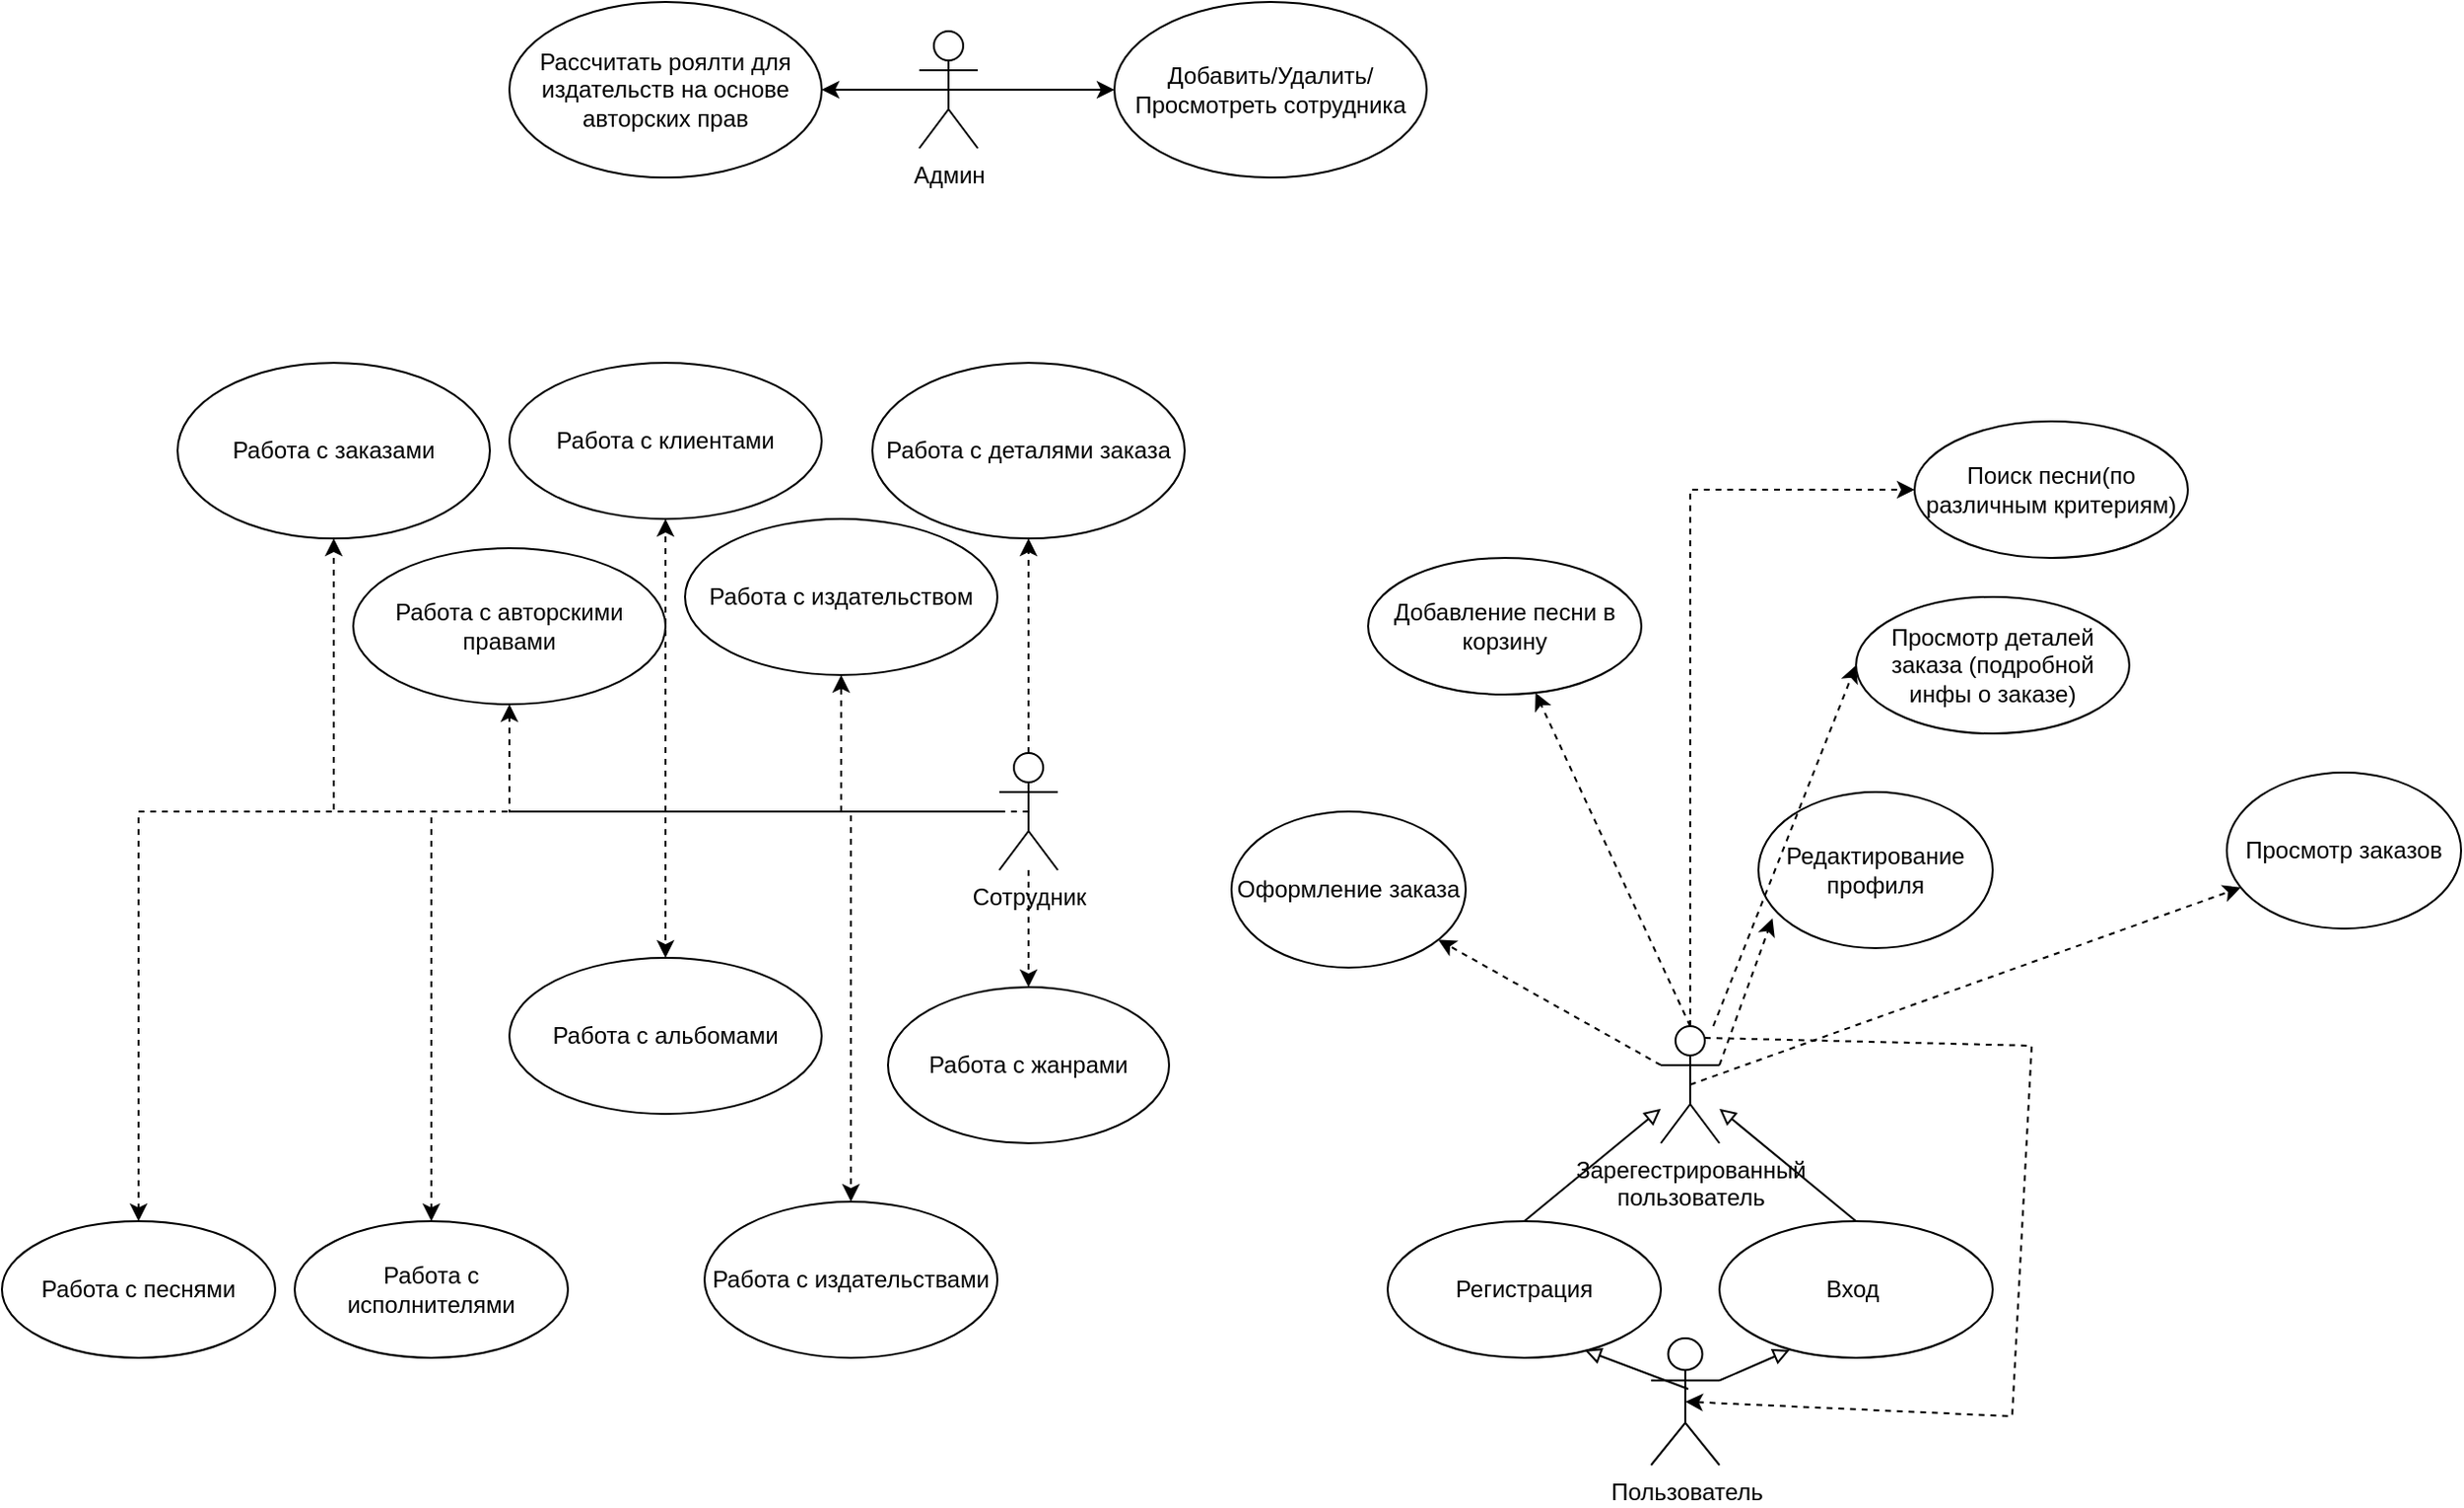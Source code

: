 <mxfile version="21.8.0" type="device">
  <diagram id="X2K3a4CVGlsGaMza_VcX" name="Страница 1">
    <mxGraphModel dx="2022" dy="-511" grid="1" gridSize="10" guides="1" tooltips="1" connect="1" arrows="1" fold="1" page="1" pageScale="1" pageWidth="827" pageHeight="1169" math="0" shadow="0">
      <root>
        <mxCell id="0" />
        <mxCell id="1" parent="0" />
        <mxCell id="ih85UeOb-dqjksHe9gb6-5" value="Работа с альбомами" style="ellipse;whiteSpace=wrap;html=1;" parent="1" vertex="1">
          <mxGeometry x="-480" y="1825" width="160" height="80" as="geometry" />
        </mxCell>
        <mxCell id="ih85UeOb-dqjksHe9gb6-6" value="Работа с издательствами" style="ellipse;whiteSpace=wrap;html=1;" parent="1" vertex="1">
          <mxGeometry x="-380" y="1950" width="150" height="80" as="geometry" />
        </mxCell>
        <mxCell id="ih85UeOb-dqjksHe9gb6-10" style="edgeStyle=orthogonalEdgeStyle;rounded=0;orthogonalLoop=1;jettySize=auto;html=1;dashed=1;" parent="1" source="WlpeD-fBBoIzuLBm2mT7-1" target="ih85UeOb-dqjksHe9gb6-5" edge="1">
          <mxGeometry relative="1" as="geometry" />
        </mxCell>
        <mxCell id="ih85UeOb-dqjksHe9gb6-11" style="edgeStyle=orthogonalEdgeStyle;rounded=0;orthogonalLoop=1;jettySize=auto;html=1;entryX=0.5;entryY=0;entryDx=0;entryDy=0;dashed=1;" parent="1" source="WlpeD-fBBoIzuLBm2mT7-1" target="ih85UeOb-dqjksHe9gb6-6" edge="1">
          <mxGeometry relative="1" as="geometry" />
        </mxCell>
        <mxCell id="ih85UeOb-dqjksHe9gb6-13" value="Работа с жанрами" style="ellipse;whiteSpace=wrap;html=1;" parent="1" vertex="1">
          <mxGeometry x="-286" y="1840" width="144" height="80" as="geometry" />
        </mxCell>
        <mxCell id="ih85UeOb-dqjksHe9gb6-28" value="Пользователь" style="shape=umlActor;verticalLabelPosition=bottom;verticalAlign=top;html=1;" parent="1" vertex="1">
          <mxGeometry x="105" y="2020" width="35" height="65" as="geometry" />
        </mxCell>
        <mxCell id="v11anKy7YZOs2Qq218m6-5" value="" style="endArrow=block;html=1;rounded=0;exitX=0.5;exitY=0;exitDx=0;exitDy=0;endFill=0;" parent="1" source="ih85UeOb-dqjksHe9gb6-29" target="v11anKy7YZOs2Qq218m6-9" edge="1">
          <mxGeometry width="50" height="50" relative="1" as="geometry">
            <mxPoint x="273.5" y="1770" as="sourcePoint" />
            <mxPoint x="140" y="1880" as="targetPoint" />
          </mxGeometry>
        </mxCell>
        <mxCell id="v11anKy7YZOs2Qq218m6-6" value="Оформление заказа" style="ellipse;whiteSpace=wrap;html=1;" parent="1" vertex="1">
          <mxGeometry x="-110" y="1750" width="120" height="80" as="geometry" />
        </mxCell>
        <mxCell id="ih85UeOb-dqjksHe9gb6-29" value="Вход&amp;nbsp;" style="ellipse;whiteSpace=wrap;html=1;" parent="1" vertex="1">
          <mxGeometry x="140" y="1960" width="140" height="70" as="geometry" />
        </mxCell>
        <mxCell id="v11anKy7YZOs2Qq218m6-9" value="Зарегестрированный &lt;br&gt;пользователь" style="shape=umlActor;verticalLabelPosition=bottom;verticalAlign=top;html=1;outlineConnect=0;" parent="1" vertex="1">
          <mxGeometry x="110" y="1860" width="30" height="60" as="geometry" />
        </mxCell>
        <mxCell id="v11anKy7YZOs2Qq218m6-10" value="" style="endArrow=classic;html=1;rounded=0;exitX=0;exitY=0.333;exitDx=0;exitDy=0;exitPerimeter=0;dashed=1;" parent="1" source="v11anKy7YZOs2Qq218m6-9" target="v11anKy7YZOs2Qq218m6-6" edge="1">
          <mxGeometry width="50" height="50" relative="1" as="geometry">
            <mxPoint x="110" y="1810" as="sourcePoint" />
            <mxPoint x="160" y="1760" as="targetPoint" />
          </mxGeometry>
        </mxCell>
        <mxCell id="v11anKy7YZOs2Qq218m6-11" value="" style="endArrow=classic;html=1;rounded=0;exitX=1;exitY=0.333;exitDx=0;exitDy=0;exitPerimeter=0;entryX=0.06;entryY=0.81;entryDx=0;entryDy=0;entryPerimeter=0;dashed=1;" parent="1" source="v11anKy7YZOs2Qq218m6-9" target="v11anKy7YZOs2Qq218m6-12" edge="1">
          <mxGeometry width="50" height="50" relative="1" as="geometry">
            <mxPoint x="230" y="1700" as="sourcePoint" />
            <mxPoint x="330" y="1590" as="targetPoint" />
          </mxGeometry>
        </mxCell>
        <mxCell id="v11anKy7YZOs2Qq218m6-12" value="Редактирование профиля" style="ellipse;whiteSpace=wrap;html=1;" parent="1" vertex="1">
          <mxGeometry x="160" y="1740" width="120" height="80" as="geometry" />
        </mxCell>
        <mxCell id="WlpeD-fBBoIzuLBm2mT7-4" value="" style="edgeStyle=orthogonalEdgeStyle;rounded=0;orthogonalLoop=1;jettySize=auto;html=1;dashed=1;" parent="1" source="WlpeD-fBBoIzuLBm2mT7-1" target="ih85UeOb-dqjksHe9gb6-13" edge="1">
          <mxGeometry relative="1" as="geometry" />
        </mxCell>
        <mxCell id="WlpeD-fBBoIzuLBm2mT7-1" value="Сотрудник" style="shape=umlActor;verticalLabelPosition=bottom;verticalAlign=top;html=1;outlineConnect=0;" parent="1" vertex="1">
          <mxGeometry x="-229" y="1720" width="30" height="60" as="geometry" />
        </mxCell>
        <mxCell id="WlpeD-fBBoIzuLBm2mT7-6" value="Поиск песни(по различным критериям)" style="ellipse;whiteSpace=wrap;html=1;" parent="1" vertex="1">
          <mxGeometry x="240" y="1550" width="140" height="70" as="geometry" />
        </mxCell>
        <mxCell id="WlpeD-fBBoIzuLBm2mT7-8" style="edgeStyle=orthogonalEdgeStyle;rounded=0;orthogonalLoop=1;jettySize=auto;html=1;entryX=0;entryY=0.5;entryDx=0;entryDy=0;exitX=0.5;exitY=0;exitDx=0;exitDy=0;exitPerimeter=0;dashed=1;" parent="1" source="v11anKy7YZOs2Qq218m6-9" target="WlpeD-fBBoIzuLBm2mT7-6" edge="1">
          <mxGeometry relative="1" as="geometry" />
        </mxCell>
        <mxCell id="WlpeD-fBBoIzuLBm2mT7-10" value="Добавление&amp;nbsp;песни в корзину" style="ellipse;whiteSpace=wrap;html=1;" parent="1" vertex="1">
          <mxGeometry x="-40" y="1620" width="140" height="70" as="geometry" />
        </mxCell>
        <mxCell id="WlpeD-fBBoIzuLBm2mT7-12" value="" style="endArrow=classic;html=1;rounded=0;exitX=0.5;exitY=0;exitDx=0;exitDy=0;exitPerimeter=0;dashed=1;" parent="1" source="v11anKy7YZOs2Qq218m6-9" target="WlpeD-fBBoIzuLBm2mT7-10" edge="1">
          <mxGeometry width="50" height="50" relative="1" as="geometry">
            <mxPoint x="380" y="1680" as="sourcePoint" />
            <mxPoint x="430" y="1630" as="targetPoint" />
          </mxGeometry>
        </mxCell>
        <mxCell id="70xbF360cRohFFGIi1Fz-6" value="" style="endArrow=block;html=1;rounded=0;exitX=1;exitY=0.333;exitDx=0;exitDy=0;exitPerimeter=0;entryX=0.257;entryY=0.943;entryDx=0;entryDy=0;entryPerimeter=0;endFill=0;" parent="1" source="ih85UeOb-dqjksHe9gb6-28" target="ih85UeOb-dqjksHe9gb6-29" edge="1">
          <mxGeometry width="50" height="50" relative="1" as="geometry">
            <mxPoint x="140" y="1910" as="sourcePoint" />
            <mxPoint x="190" y="1860" as="targetPoint" />
          </mxGeometry>
        </mxCell>
        <mxCell id="70xbF360cRohFFGIi1Fz-7" value="Регистрация" style="ellipse;whiteSpace=wrap;html=1;" parent="1" vertex="1">
          <mxGeometry x="-30" y="1960" width="140" height="70" as="geometry" />
        </mxCell>
        <mxCell id="70xbF360cRohFFGIi1Fz-8" value="" style="endArrow=block;html=1;rounded=0;exitX=0.543;exitY=0.4;exitDx=0;exitDy=0;exitPerimeter=0;entryX=0.721;entryY=0.943;entryDx=0;entryDy=0;entryPerimeter=0;endFill=0;" parent="1" source="ih85UeOb-dqjksHe9gb6-28" target="70xbF360cRohFFGIi1Fz-7" edge="1">
          <mxGeometry width="50" height="50" relative="1" as="geometry">
            <mxPoint x="17" y="1931.667" as="sourcePoint" />
            <mxPoint x="60" y="1925" as="targetPoint" />
          </mxGeometry>
        </mxCell>
        <mxCell id="70xbF360cRohFFGIi1Fz-9" value="" style="endArrow=block;html=1;rounded=0;exitX=0.5;exitY=0;exitDx=0;exitDy=0;endFill=0;" parent="1" source="70xbF360cRohFFGIi1Fz-7" target="v11anKy7YZOs2Qq218m6-9" edge="1">
          <mxGeometry width="50" height="50" relative="1" as="geometry">
            <mxPoint x="1.005" y="1936" as="sourcePoint" />
            <mxPoint x="250" y="1950" as="targetPoint" />
          </mxGeometry>
        </mxCell>
        <mxCell id="70xbF360cRohFFGIi1Fz-12" value="" style="endArrow=classic;html=1;rounded=0;exitX=0.75;exitY=0.1;exitDx=0;exitDy=0;exitPerimeter=0;entryX=0.5;entryY=0.5;entryDx=0;entryDy=0;entryPerimeter=0;dashed=1;" parent="1" source="v11anKy7YZOs2Qq218m6-9" target="ih85UeOb-dqjksHe9gb6-28" edge="1">
          <mxGeometry width="50" height="50" relative="1" as="geometry">
            <mxPoint x="150" y="1890" as="sourcePoint" />
            <mxPoint x="220" y="2060" as="targetPoint" />
            <Array as="points">
              <mxPoint x="300" y="1870" />
              <mxPoint x="290" y="2060" />
            </Array>
          </mxGeometry>
        </mxCell>
        <mxCell id="1v-c-efhD09awzc2x0H4-1" value="Просмотр заказов" style="ellipse;whiteSpace=wrap;html=1;" parent="1" vertex="1">
          <mxGeometry x="400" y="1730" width="120" height="80" as="geometry" />
        </mxCell>
        <mxCell id="1v-c-efhD09awzc2x0H4-2" value="" style="endArrow=classic;html=1;rounded=0;exitX=0.5;exitY=0.5;exitDx=0;exitDy=0;exitPerimeter=0;dashed=1;" parent="1" source="v11anKy7YZOs2Qq218m6-9" target="1v-c-efhD09awzc2x0H4-1" edge="1">
          <mxGeometry width="50" height="50" relative="1" as="geometry">
            <mxPoint x="150" y="1890" as="sourcePoint" />
            <mxPoint x="197" y="1835" as="targetPoint" />
          </mxGeometry>
        </mxCell>
        <mxCell id="1v-c-efhD09awzc2x0H4-3" value="" style="endArrow=classic;html=1;rounded=0;entryX=0;entryY=0.5;entryDx=0;entryDy=0;dashed=1;" parent="1" source="v11anKy7YZOs2Qq218m6-9" target="1v-c-efhD09awzc2x0H4-4" edge="1">
          <mxGeometry width="50" height="50" relative="1" as="geometry">
            <mxPoint x="656" y="1790" as="sourcePoint" />
            <mxPoint x="610" y="1620" as="targetPoint" />
          </mxGeometry>
        </mxCell>
        <mxCell id="1v-c-efhD09awzc2x0H4-4" value="Просмотр деталей заказа (подробной инфы о заказе)" style="ellipse;whiteSpace=wrap;html=1;" parent="1" vertex="1">
          <mxGeometry x="210" y="1640" width="140" height="70" as="geometry" />
        </mxCell>
        <mxCell id="1v-c-efhD09awzc2x0H4-5" value="Работа с исполнителями" style="ellipse;whiteSpace=wrap;html=1;" parent="1" vertex="1">
          <mxGeometry x="-590" y="1960" width="140" height="70" as="geometry" />
        </mxCell>
        <mxCell id="1v-c-efhD09awzc2x0H4-6" style="edgeStyle=orthogonalEdgeStyle;rounded=0;orthogonalLoop=1;jettySize=auto;html=1;dashed=1;" parent="1" source="WlpeD-fBBoIzuLBm2mT7-1" target="1v-c-efhD09awzc2x0H4-5" edge="1">
          <mxGeometry relative="1" as="geometry">
            <mxPoint x="-429" y="1765" as="sourcePoint" />
            <mxPoint x="-510" y="1965" as="targetPoint" />
          </mxGeometry>
        </mxCell>
        <mxCell id="1v-c-efhD09awzc2x0H4-7" value="Работа с песнями" style="ellipse;whiteSpace=wrap;html=1;" parent="1" vertex="1">
          <mxGeometry x="-740" y="1960" width="140" height="70" as="geometry" />
        </mxCell>
        <mxCell id="1v-c-efhD09awzc2x0H4-8" style="edgeStyle=orthogonalEdgeStyle;rounded=0;orthogonalLoop=1;jettySize=auto;html=1;dashed=1;" parent="1" source="WlpeD-fBBoIzuLBm2mT7-1" target="1v-c-efhD09awzc2x0H4-7" edge="1">
          <mxGeometry relative="1" as="geometry">
            <mxPoint x="-374.5" y="1760" as="sourcePoint" />
            <mxPoint x="-665.5" y="1970" as="targetPoint" />
          </mxGeometry>
        </mxCell>
        <mxCell id="1v-c-efhD09awzc2x0H4-9" value="Работа с клиентами" style="ellipse;whiteSpace=wrap;html=1;" parent="1" vertex="1">
          <mxGeometry x="-480" y="1520" width="160" height="80" as="geometry" />
        </mxCell>
        <mxCell id="1v-c-efhD09awzc2x0H4-10" style="edgeStyle=orthogonalEdgeStyle;rounded=0;orthogonalLoop=1;jettySize=auto;html=1;exitX=0.5;exitY=0.5;exitDx=0;exitDy=0;exitPerimeter=0;dashed=1;" parent="1" source="WlpeD-fBBoIzuLBm2mT7-1" target="1v-c-efhD09awzc2x0H4-9" edge="1">
          <mxGeometry relative="1" as="geometry">
            <mxPoint x="-219" y="1760" as="sourcePoint" />
            <mxPoint x="-390" y="1835" as="targetPoint" />
          </mxGeometry>
        </mxCell>
        <mxCell id="1v-c-efhD09awzc2x0H4-11" value="Работа с заказами" style="ellipse;whiteSpace=wrap;html=1;" parent="1" vertex="1">
          <mxGeometry x="-650" y="1520" width="160" height="90" as="geometry" />
        </mxCell>
        <mxCell id="1v-c-efhD09awzc2x0H4-12" style="edgeStyle=orthogonalEdgeStyle;rounded=0;orthogonalLoop=1;jettySize=auto;html=1;dashed=1;" parent="1" source="WlpeD-fBBoIzuLBm2mT7-1" target="1v-c-efhD09awzc2x0H4-11" edge="1">
          <mxGeometry relative="1" as="geometry">
            <mxPoint x="-204" y="1760" as="sourcePoint" />
            <mxPoint x="-390" y="1610" as="targetPoint" />
          </mxGeometry>
        </mxCell>
        <mxCell id="1v-c-efhD09awzc2x0H4-13" value="Работа с деталями заказа" style="ellipse;whiteSpace=wrap;html=1;" parent="1" vertex="1">
          <mxGeometry x="-294" y="1520" width="160" height="90" as="geometry" />
        </mxCell>
        <mxCell id="1v-c-efhD09awzc2x0H4-15" style="edgeStyle=orthogonalEdgeStyle;rounded=0;orthogonalLoop=1;jettySize=auto;html=1;dashed=1;" parent="1" source="WlpeD-fBBoIzuLBm2mT7-1" target="1v-c-efhD09awzc2x0H4-13" edge="1">
          <mxGeometry relative="1" as="geometry">
            <mxPoint x="-90" y="1610" as="sourcePoint" />
            <mxPoint x="-90" y="1750" as="targetPoint" />
          </mxGeometry>
        </mxCell>
        <mxCell id="1v-c-efhD09awzc2x0H4-16" value="Админ" style="shape=umlActor;verticalLabelPosition=bottom;verticalAlign=top;html=1;outlineConnect=0;" parent="1" vertex="1">
          <mxGeometry x="-270" y="1350" width="30" height="60" as="geometry" />
        </mxCell>
        <mxCell id="1v-c-efhD09awzc2x0H4-17" style="edgeStyle=orthogonalEdgeStyle;rounded=0;orthogonalLoop=1;jettySize=auto;html=1;exitX=0.5;exitY=0.5;exitDx=0;exitDy=0;exitPerimeter=0;" parent="1" source="1v-c-efhD09awzc2x0H4-16" target="1v-c-efhD09awzc2x0H4-19" edge="1">
          <mxGeometry relative="1" as="geometry">
            <mxPoint x="-110" y="1260" as="sourcePoint" />
            <mxPoint x="-110" y="1400" as="targetPoint" />
          </mxGeometry>
        </mxCell>
        <mxCell id="1v-c-efhD09awzc2x0H4-19" value="Добавить/Удалить/Просмотреть&amp;nbsp;сотрудника" style="ellipse;whiteSpace=wrap;html=1;" parent="1" vertex="1">
          <mxGeometry x="-170" y="1335" width="160" height="90" as="geometry" />
        </mxCell>
        <mxCell id="1v-c-efhD09awzc2x0H4-21" value="Работа с издательством" style="ellipse;whiteSpace=wrap;html=1;" parent="1" vertex="1">
          <mxGeometry x="-390" y="1600" width="160" height="80" as="geometry" />
        </mxCell>
        <mxCell id="1v-c-efhD09awzc2x0H4-22" style="edgeStyle=orthogonalEdgeStyle;rounded=0;orthogonalLoop=1;jettySize=auto;html=1;exitX=0.5;exitY=0.5;exitDx=0;exitDy=0;exitPerimeter=0;dashed=1;" parent="1" source="WlpeD-fBBoIzuLBm2mT7-1" target="1v-c-efhD09awzc2x0H4-21" edge="1">
          <mxGeometry relative="1" as="geometry">
            <mxPoint x="-219" y="1760" as="sourcePoint" />
            <mxPoint x="-390" y="1835" as="targetPoint" />
          </mxGeometry>
        </mxCell>
        <mxCell id="1v-c-efhD09awzc2x0H4-23" value="Работа с авторскими правами" style="ellipse;whiteSpace=wrap;html=1;" parent="1" vertex="1">
          <mxGeometry x="-560" y="1615" width="160" height="80" as="geometry" />
        </mxCell>
        <mxCell id="1v-c-efhD09awzc2x0H4-24" style="edgeStyle=orthogonalEdgeStyle;rounded=0;orthogonalLoop=1;jettySize=auto;html=1;exitX=0.5;exitY=0.5;exitDx=0;exitDy=0;exitPerimeter=0;dashed=1;" parent="1" source="WlpeD-fBBoIzuLBm2mT7-1" target="1v-c-efhD09awzc2x0H4-23" edge="1">
          <mxGeometry relative="1" as="geometry">
            <mxPoint x="-204" y="1760" as="sourcePoint" />
            <mxPoint x="-300" y="1690" as="targetPoint" />
          </mxGeometry>
        </mxCell>
        <mxCell id="1v-c-efhD09awzc2x0H4-25" value="Рассчитать роялти для издательств на основе авторских прав" style="ellipse;whiteSpace=wrap;html=1;" parent="1" vertex="1">
          <mxGeometry x="-480" y="1335" width="160" height="90" as="geometry" />
        </mxCell>
        <mxCell id="1v-c-efhD09awzc2x0H4-26" style="edgeStyle=orthogonalEdgeStyle;rounded=0;orthogonalLoop=1;jettySize=auto;html=1;exitX=0.5;exitY=0.5;exitDx=0;exitDy=0;exitPerimeter=0;" parent="1" source="1v-c-efhD09awzc2x0H4-16" target="1v-c-efhD09awzc2x0H4-25" edge="1">
          <mxGeometry relative="1" as="geometry">
            <mxPoint x="-240" y="1480" as="sourcePoint" />
            <mxPoint x="-155" y="1480" as="targetPoint" />
          </mxGeometry>
        </mxCell>
      </root>
    </mxGraphModel>
  </diagram>
</mxfile>
